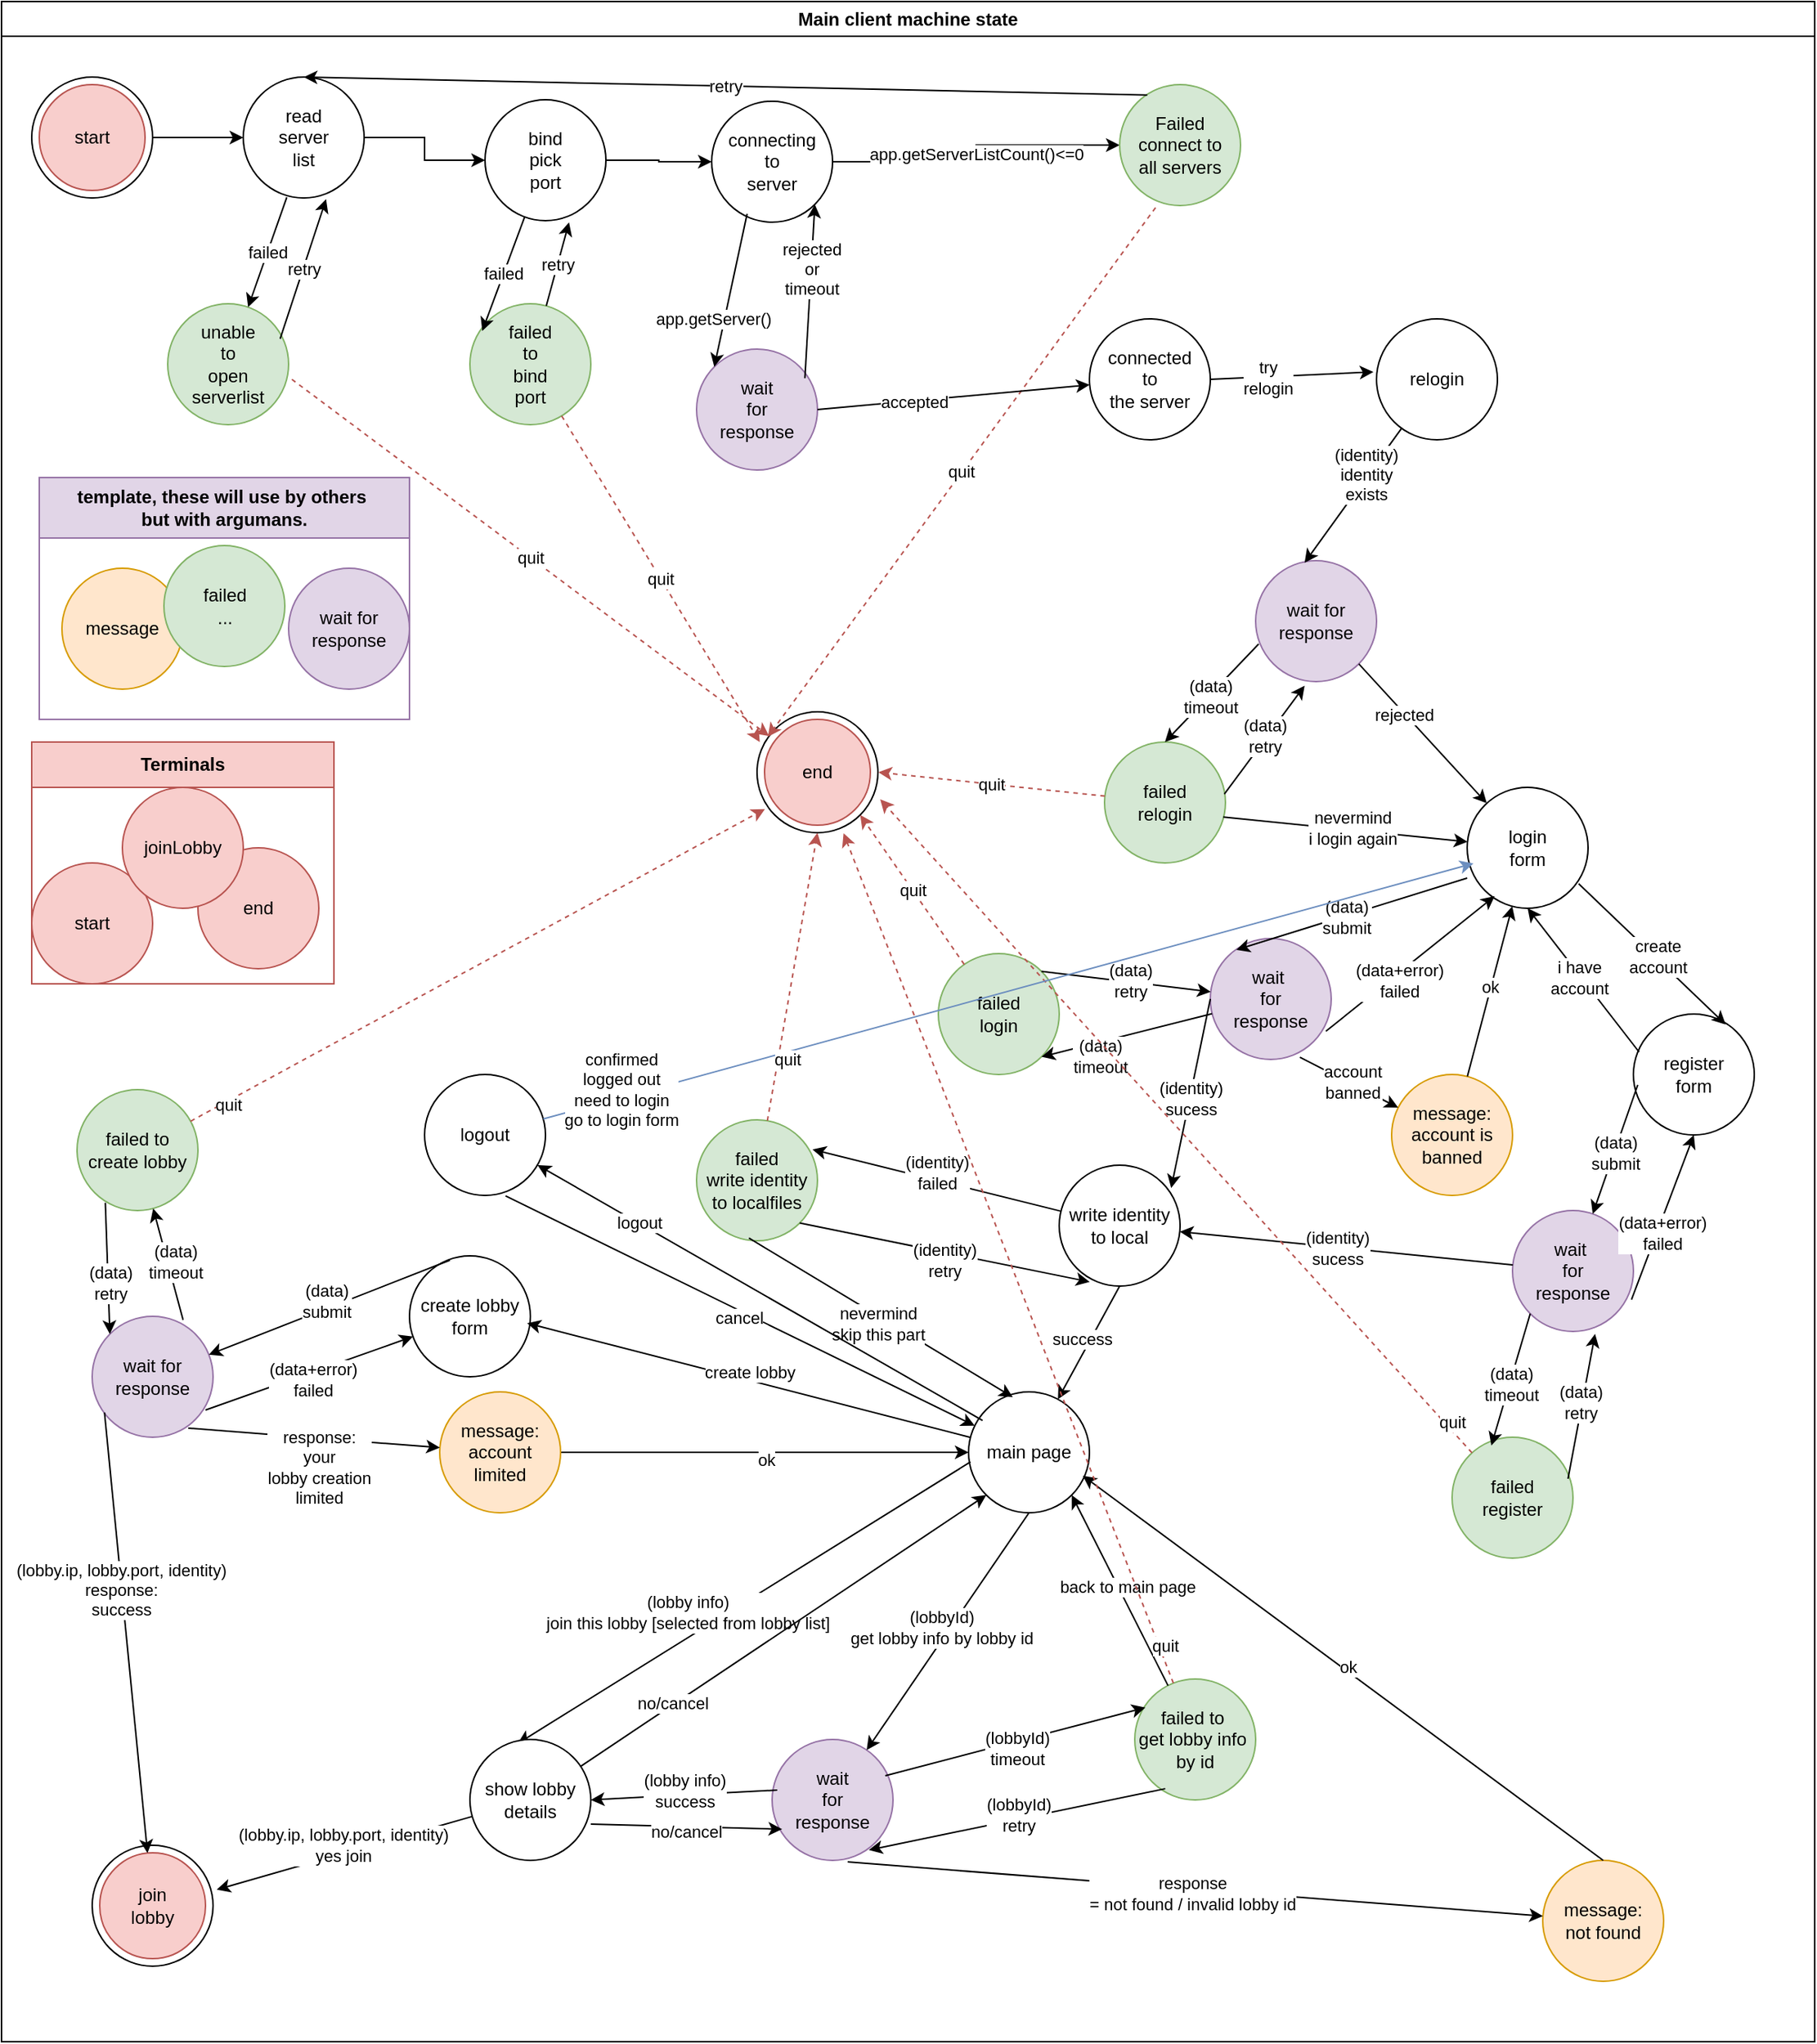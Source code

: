 <mxfile version="22.1.0" type="device">
  <diagram name="Page-1" id="zZIjlVgIFrnFrHsxci6c">
    <mxGraphModel dx="1195" dy="624" grid="1" gridSize="10" guides="1" tooltips="1" connect="1" arrows="1" fold="1" page="1" pageScale="1" pageWidth="850" pageHeight="1100" math="0" shadow="0">
      <root>
        <mxCell id="0" />
        <mxCell id="1" parent="0" />
        <mxCell id="mUu3V_M0jlN69xFy6iNN-3" value="Main client machine state" style="swimlane;whiteSpace=wrap;html=1;" parent="1" vertex="1">
          <mxGeometry x="10" y="10" width="1200" height="1350" as="geometry" />
        </mxCell>
        <mxCell id="mUu3V_M0jlN69xFy6iNN-9" style="edgeStyle=orthogonalEdgeStyle;rounded=0;orthogonalLoop=1;jettySize=auto;html=1;" parent="mUu3V_M0jlN69xFy6iNN-3" source="mUu3V_M0jlN69xFy6iNN-6" target="mUu3V_M0jlN69xFy6iNN-8" edge="1">
          <mxGeometry relative="1" as="geometry" />
        </mxCell>
        <mxCell id="mUu3V_M0jlN69xFy6iNN-6" value="" style="ellipse;whiteSpace=wrap;html=1;aspect=fixed;" parent="mUu3V_M0jlN69xFy6iNN-3" vertex="1">
          <mxGeometry x="20" y="50" width="80" height="80" as="geometry" />
        </mxCell>
        <mxCell id="mUu3V_M0jlN69xFy6iNN-7" value="start" style="ellipse;whiteSpace=wrap;html=1;aspect=fixed;fillColor=#f8cecc;strokeColor=#b85450;" parent="mUu3V_M0jlN69xFy6iNN-3" vertex="1">
          <mxGeometry x="25" y="55" width="70" height="70" as="geometry" />
        </mxCell>
        <mxCell id="mUu3V_M0jlN69xFy6iNN-19" value="" style="edgeStyle=orthogonalEdgeStyle;rounded=0;orthogonalLoop=1;jettySize=auto;html=1;" parent="mUu3V_M0jlN69xFy6iNN-3" source="mUu3V_M0jlN69xFy6iNN-8" target="mUu3V_M0jlN69xFy6iNN-18" edge="1">
          <mxGeometry relative="1" as="geometry" />
        </mxCell>
        <mxCell id="mUu3V_M0jlN69xFy6iNN-8" value="read&lt;br&gt;server&lt;br&gt;list" style="ellipse;whiteSpace=wrap;html=1;aspect=fixed;" parent="mUu3V_M0jlN69xFy6iNN-3" vertex="1">
          <mxGeometry x="160" y="50" width="80" height="80" as="geometry" />
        </mxCell>
        <mxCell id="mUu3V_M0jlN69xFy6iNN-10" value="unable&lt;br&gt;to&lt;br&gt;open&lt;br&gt;serverlist" style="ellipse;whiteSpace=wrap;html=1;aspect=fixed;fillColor=#d5e8d4;strokeColor=#82b366;" parent="mUu3V_M0jlN69xFy6iNN-3" vertex="1">
          <mxGeometry x="110" y="200" width="80" height="80" as="geometry" />
        </mxCell>
        <mxCell id="mUu3V_M0jlN69xFy6iNN-11" value="" style="ellipse;whiteSpace=wrap;html=1;aspect=fixed;" parent="mUu3V_M0jlN69xFy6iNN-3" vertex="1">
          <mxGeometry x="500" y="470" width="80" height="80" as="geometry" />
        </mxCell>
        <mxCell id="mUu3V_M0jlN69xFy6iNN-12" value="end" style="ellipse;whiteSpace=wrap;html=1;aspect=fixed;fillColor=#f8cecc;strokeColor=#b85450;" parent="mUu3V_M0jlN69xFy6iNN-3" vertex="1">
          <mxGeometry x="505" y="475" width="70" height="70" as="geometry" />
        </mxCell>
        <mxCell id="mUu3V_M0jlN69xFy6iNN-14" value="failed" style="endArrow=classic;html=1;rounded=0;exitX=0.36;exitY=0.995;exitDx=0;exitDy=0;exitPerimeter=0;" parent="mUu3V_M0jlN69xFy6iNN-3" source="mUu3V_M0jlN69xFy6iNN-8" target="mUu3V_M0jlN69xFy6iNN-10" edge="1">
          <mxGeometry width="50" height="50" relative="1" as="geometry">
            <mxPoint x="210" y="200" as="sourcePoint" />
            <mxPoint x="260" y="150" as="targetPoint" />
          </mxGeometry>
        </mxCell>
        <mxCell id="mUu3V_M0jlN69xFy6iNN-16" value="retry" style="endArrow=classic;html=1;rounded=0;exitX=0.93;exitY=0.29;exitDx=0;exitDy=0;exitPerimeter=0;entryX=0.685;entryY=1.01;entryDx=0;entryDy=0;entryPerimeter=0;" parent="mUu3V_M0jlN69xFy6iNN-3" source="mUu3V_M0jlN69xFy6iNN-10" target="mUu3V_M0jlN69xFy6iNN-8" edge="1">
          <mxGeometry width="50" height="50" relative="1" as="geometry">
            <mxPoint x="226" y="140" as="sourcePoint" />
            <mxPoint x="200" y="212" as="targetPoint" />
          </mxGeometry>
        </mxCell>
        <mxCell id="mUu3V_M0jlN69xFy6iNN-17" value="quit" style="endArrow=classic;html=1;rounded=0;exitX=1.027;exitY=0.625;exitDx=0;exitDy=0;exitPerimeter=0;fillColor=#f8cecc;strokeColor=#b85450;dashed=1;" parent="mUu3V_M0jlN69xFy6iNN-3" source="mUu3V_M0jlN69xFy6iNN-10" target="mUu3V_M0jlN69xFy6iNN-11" edge="1">
          <mxGeometry width="50" height="50" relative="1" as="geometry">
            <mxPoint x="260" y="272" as="sourcePoint" />
            <mxPoint x="291" y="180" as="targetPoint" />
          </mxGeometry>
        </mxCell>
        <mxCell id="mUu3V_M0jlN69xFy6iNN-22" value="" style="edgeStyle=orthogonalEdgeStyle;rounded=0;orthogonalLoop=1;jettySize=auto;html=1;" parent="mUu3V_M0jlN69xFy6iNN-3" source="mUu3V_M0jlN69xFy6iNN-18" target="mUu3V_M0jlN69xFy6iNN-20" edge="1">
          <mxGeometry relative="1" as="geometry" />
        </mxCell>
        <mxCell id="mUu3V_M0jlN69xFy6iNN-18" value="bind&lt;br&gt;pick&lt;br&gt;port" style="ellipse;whiteSpace=wrap;html=1;aspect=fixed;" parent="mUu3V_M0jlN69xFy6iNN-3" vertex="1">
          <mxGeometry x="320" y="65" width="80" height="80" as="geometry" />
        </mxCell>
        <mxCell id="mUu3V_M0jlN69xFy6iNN-33" value="app.getServerListCount()&amp;lt;=0" style="edgeStyle=orthogonalEdgeStyle;rounded=0;orthogonalLoop=1;jettySize=auto;html=1;entryX=0;entryY=0.5;entryDx=0;entryDy=0;" parent="mUu3V_M0jlN69xFy6iNN-3" source="mUu3V_M0jlN69xFy6iNN-20" target="mUu3V_M0jlN69xFy6iNN-30" edge="1">
          <mxGeometry relative="1" as="geometry" />
        </mxCell>
        <mxCell id="mUu3V_M0jlN69xFy6iNN-20" value="connecting&lt;br&gt;to&lt;br&gt;server" style="ellipse;whiteSpace=wrap;html=1;aspect=fixed;" parent="mUu3V_M0jlN69xFy6iNN-3" vertex="1">
          <mxGeometry x="470" y="66" width="80" height="80" as="geometry" />
        </mxCell>
        <mxCell id="mUu3V_M0jlN69xFy6iNN-21" value="failed&lt;br&gt;to&lt;br&gt;bind&lt;br&gt;port" style="ellipse;whiteSpace=wrap;html=1;aspect=fixed;fillColor=#d5e8d4;strokeColor=#82b366;" parent="mUu3V_M0jlN69xFy6iNN-3" vertex="1">
          <mxGeometry x="310" y="200" width="80" height="80" as="geometry" />
        </mxCell>
        <mxCell id="mUu3V_M0jlN69xFy6iNN-24" value="failed" style="endArrow=classic;html=1;rounded=0;entryX=0.102;entryY=0.225;entryDx=0;entryDy=0;entryPerimeter=0;" parent="mUu3V_M0jlN69xFy6iNN-3" source="mUu3V_M0jlN69xFy6iNN-18" target="mUu3V_M0jlN69xFy6iNN-21" edge="1">
          <mxGeometry width="50" height="50" relative="1" as="geometry">
            <mxPoint x="320" y="140" as="sourcePoint" />
            <mxPoint x="294" y="212" as="targetPoint" />
          </mxGeometry>
        </mxCell>
        <mxCell id="mUu3V_M0jlN69xFy6iNN-25" value="retry" style="endArrow=classic;html=1;rounded=0;entryX=0.695;entryY=1.014;entryDx=0;entryDy=0;entryPerimeter=0;" parent="mUu3V_M0jlN69xFy6iNN-3" source="mUu3V_M0jlN69xFy6iNN-21" target="mUu3V_M0jlN69xFy6iNN-18" edge="1">
          <mxGeometry width="50" height="50" relative="1" as="geometry">
            <mxPoint x="384" y="252" as="sourcePoint" />
            <mxPoint x="415" y="160" as="targetPoint" />
          </mxGeometry>
        </mxCell>
        <mxCell id="mUu3V_M0jlN69xFy6iNN-26" value="quit" style="endArrow=classic;html=1;rounded=0;fillColor=#f8cecc;strokeColor=#b85450;dashed=1;entryX=0.023;entryY=0.25;entryDx=0;entryDy=0;entryPerimeter=0;" parent="mUu3V_M0jlN69xFy6iNN-3" source="mUu3V_M0jlN69xFy6iNN-21" target="mUu3V_M0jlN69xFy6iNN-11" edge="1">
          <mxGeometry width="50" height="50" relative="1" as="geometry">
            <mxPoint x="202" y="260" as="sourcePoint" />
            <mxPoint x="518" y="496" as="targetPoint" />
          </mxGeometry>
        </mxCell>
        <mxCell id="mUu3V_M0jlN69xFy6iNN-27" value="wait&lt;br&gt;for&lt;br&gt;response" style="ellipse;whiteSpace=wrap;html=1;aspect=fixed;fillColor=#e1d5e7;strokeColor=#9673a6;" parent="mUu3V_M0jlN69xFy6iNN-3" vertex="1">
          <mxGeometry x="460" y="230" width="80" height="80" as="geometry" />
        </mxCell>
        <mxCell id="mUu3V_M0jlN69xFy6iNN-30" value="Failed&lt;br&gt;connect to&lt;br&gt;all servers" style="ellipse;whiteSpace=wrap;html=1;aspect=fixed;fillColor=#d5e8d4;strokeColor=#82b366;" parent="mUu3V_M0jlN69xFy6iNN-3" vertex="1">
          <mxGeometry x="740" y="55" width="80" height="80" as="geometry" />
        </mxCell>
        <mxCell id="mUu3V_M0jlN69xFy6iNN-31" value="app.getServer()" style="endArrow=classic;html=1;rounded=0;entryX=0;entryY=0;entryDx=0;entryDy=0;exitX=0.293;exitY=0.931;exitDx=0;exitDy=0;exitPerimeter=0;" parent="mUu3V_M0jlN69xFy6iNN-3" source="mUu3V_M0jlN69xFy6iNN-20" target="mUu3V_M0jlN69xFy6iNN-27" edge="1">
          <mxGeometry x="0.401" y="-7" width="50" height="50" relative="1" as="geometry">
            <mxPoint x="358" y="138" as="sourcePoint" />
            <mxPoint x="328" y="228" as="targetPoint" />
            <mxPoint as="offset" />
          </mxGeometry>
        </mxCell>
        <mxCell id="mUu3V_M0jlN69xFy6iNN-34" value="quit" style="endArrow=classic;html=1;rounded=0;fillColor=#f8cecc;strokeColor=#b85450;dashed=1;entryX=0.09;entryY=0.206;entryDx=0;entryDy=0;entryPerimeter=0;exitX=0.297;exitY=1.017;exitDx=0;exitDy=0;exitPerimeter=0;" parent="mUu3V_M0jlN69xFy6iNN-3" source="mUu3V_M0jlN69xFy6iNN-30" target="mUu3V_M0jlN69xFy6iNN-11" edge="1">
          <mxGeometry width="50" height="50" relative="1" as="geometry">
            <mxPoint x="381" y="284" as="sourcePoint" />
            <mxPoint x="512" y="500" as="targetPoint" />
          </mxGeometry>
        </mxCell>
        <mxCell id="mUu3V_M0jlN69xFy6iNN-35" value="retry" style="endArrow=classic;html=1;rounded=0;entryX=0.5;entryY=0;entryDx=0;entryDy=0;exitX=0.228;exitY=0.086;exitDx=0;exitDy=0;exitPerimeter=0;" parent="mUu3V_M0jlN69xFy6iNN-3" source="mUu3V_M0jlN69xFy6iNN-30" target="mUu3V_M0jlN69xFy6iNN-8" edge="1">
          <mxGeometry width="50" height="50" relative="1" as="geometry">
            <mxPoint x="503" y="134" as="sourcePoint" />
            <mxPoint x="492" y="232" as="targetPoint" />
          </mxGeometry>
        </mxCell>
        <mxCell id="mUu3V_M0jlN69xFy6iNN-36" value="rejected&lt;br&gt;or&lt;br&gt;timeout" style="endArrow=classic;html=1;rounded=0;entryX=1;entryY=1;entryDx=0;entryDy=0;exitX=0.896;exitY=0.241;exitDx=0;exitDy=0;exitPerimeter=0;" parent="mUu3V_M0jlN69xFy6iNN-3" source="mUu3V_M0jlN69xFy6iNN-27" target="mUu3V_M0jlN69xFy6iNN-20" edge="1">
          <mxGeometry x="0.248" width="50" height="50" relative="1" as="geometry">
            <mxPoint x="371" y="211" as="sourcePoint" />
            <mxPoint x="386" y="156" as="targetPoint" />
            <mxPoint as="offset" />
          </mxGeometry>
        </mxCell>
        <mxCell id="mUu3V_M0jlN69xFy6iNN-37" value="connected&lt;br&gt;to&lt;br&gt;the server" style="ellipse;whiteSpace=wrap;html=1;aspect=fixed;" parent="mUu3V_M0jlN69xFy6iNN-3" vertex="1">
          <mxGeometry x="720" y="210" width="80" height="80" as="geometry" />
        </mxCell>
        <mxCell id="mUu3V_M0jlN69xFy6iNN-38" value="accepted" style="endArrow=classic;html=1;rounded=0;exitX=1;exitY=0.5;exitDx=0;exitDy=0;" parent="mUu3V_M0jlN69xFy6iNN-3" source="mUu3V_M0jlN69xFy6iNN-27" target="mUu3V_M0jlN69xFy6iNN-37" edge="1">
          <mxGeometry x="-0.293" y="-1" width="50" height="50" relative="1" as="geometry">
            <mxPoint x="503" y="150" as="sourcePoint" />
            <mxPoint x="482" y="252" as="targetPoint" />
            <mxPoint as="offset" />
          </mxGeometry>
        </mxCell>
        <mxCell id="mUu3V_M0jlN69xFy6iNN-39" value="relogin" style="ellipse;whiteSpace=wrap;html=1;aspect=fixed;" parent="mUu3V_M0jlN69xFy6iNN-3" vertex="1">
          <mxGeometry x="910" y="210" width="80" height="80" as="geometry" />
        </mxCell>
        <mxCell id="mUu3V_M0jlN69xFy6iNN-40" value="try&lt;br&gt;relogin" style="endArrow=classic;html=1;rounded=0;exitX=1;exitY=0.5;exitDx=0;exitDy=0;entryX=-0.026;entryY=0.439;entryDx=0;entryDy=0;entryPerimeter=0;" parent="mUu3V_M0jlN69xFy6iNN-3" source="mUu3V_M0jlN69xFy6iNN-37" target="mUu3V_M0jlN69xFy6iNN-39" edge="1">
          <mxGeometry x="-0.293" y="-1" width="50" height="50" relative="1" as="geometry">
            <mxPoint x="550" y="280" as="sourcePoint" />
            <mxPoint x="760" y="263" as="targetPoint" />
            <mxPoint as="offset" />
          </mxGeometry>
        </mxCell>
        <mxCell id="mUu3V_M0jlN69xFy6iNN-41" value="wait for response" style="ellipse;whiteSpace=wrap;html=1;aspect=fixed;fillColor=#e1d5e7;strokeColor=#9673a6;" parent="mUu3V_M0jlN69xFy6iNN-3" vertex="1">
          <mxGeometry x="830" y="370" width="80" height="80" as="geometry" />
        </mxCell>
        <mxCell id="mUu3V_M0jlN69xFy6iNN-42" value="(identity)&lt;br&gt;identity&lt;br&gt;exists" style="endArrow=classic;html=1;rounded=0;entryX=0.405;entryY=0.017;entryDx=0;entryDy=0;entryPerimeter=0;" parent="mUu3V_M0jlN69xFy6iNN-3" source="mUu3V_M0jlN69xFy6iNN-39" target="mUu3V_M0jlN69xFy6iNN-41" edge="1">
          <mxGeometry x="-0.293" y="-1" width="50" height="50" relative="1" as="geometry">
            <mxPoint x="810" y="260" as="sourcePoint" />
            <mxPoint x="918" y="255" as="targetPoint" />
            <mxPoint as="offset" />
          </mxGeometry>
        </mxCell>
        <mxCell id="mUu3V_M0jlN69xFy6iNN-44" value="login&lt;br&gt;form" style="ellipse;whiteSpace=wrap;html=1;aspect=fixed;" parent="mUu3V_M0jlN69xFy6iNN-3" vertex="1">
          <mxGeometry x="970" y="520" width="80" height="80" as="geometry" />
        </mxCell>
        <mxCell id="mUu3V_M0jlN69xFy6iNN-45" value="rejected" style="endArrow=classic;html=1;rounded=0;exitX=1;exitY=1;exitDx=0;exitDy=0;" parent="mUu3V_M0jlN69xFy6iNN-3" source="mUu3V_M0jlN69xFy6iNN-41" target="mUu3V_M0jlN69xFy6iNN-44" edge="1">
          <mxGeometry x="-0.293" y="-1" width="50" height="50" relative="1" as="geometry">
            <mxPoint x="937" y="292" as="sourcePoint" />
            <mxPoint x="872" y="381" as="targetPoint" />
            <mxPoint as="offset" />
          </mxGeometry>
        </mxCell>
        <mxCell id="mUu3V_M0jlN69xFy6iNN-46" value="failed&lt;br&gt;relogin" style="ellipse;whiteSpace=wrap;html=1;aspect=fixed;fillColor=#d5e8d4;strokeColor=#82b366;" parent="mUu3V_M0jlN69xFy6iNN-3" vertex="1">
          <mxGeometry x="730" y="490" width="80" height="80" as="geometry" />
        </mxCell>
        <mxCell id="mUu3V_M0jlN69xFy6iNN-47" value="(data)&lt;br&gt;timeout" style="endArrow=classic;html=1;rounded=0;entryX=0.5;entryY=0;entryDx=0;entryDy=0;exitX=0.025;exitY=0.689;exitDx=0;exitDy=0;exitPerimeter=0;" parent="mUu3V_M0jlN69xFy6iNN-3" source="mUu3V_M0jlN69xFy6iNN-41" target="mUu3V_M0jlN69xFy6iNN-46" edge="1">
          <mxGeometry x="0.055" y="1" width="50" height="50" relative="1" as="geometry">
            <mxPoint x="937" y="292" as="sourcePoint" />
            <mxPoint x="872" y="381" as="targetPoint" />
            <mxPoint as="offset" />
          </mxGeometry>
        </mxCell>
        <mxCell id="mUu3V_M0jlN69xFy6iNN-48" value="quit" style="endArrow=classic;html=1;rounded=0;fillColor=#f8cecc;strokeColor=#b85450;dashed=1;entryX=1.076;entryY=0.5;entryDx=0;entryDy=0;entryPerimeter=0;" parent="mUu3V_M0jlN69xFy6iNN-3" source="mUu3V_M0jlN69xFy6iNN-46" target="mUu3V_M0jlN69xFy6iNN-12" edge="1">
          <mxGeometry width="50" height="50" relative="1" as="geometry">
            <mxPoint x="381" y="284" as="sourcePoint" />
            <mxPoint x="512" y="500" as="targetPoint" />
          </mxGeometry>
        </mxCell>
        <mxCell id="mUu3V_M0jlN69xFy6iNN-49" value="(data)&lt;br&gt;retry" style="endArrow=classic;html=1;rounded=0;entryX=0.405;entryY=1.034;entryDx=0;entryDy=0;exitX=0.991;exitY=0.431;exitDx=0;exitDy=0;exitPerimeter=0;entryPerimeter=0;" parent="mUu3V_M0jlN69xFy6iNN-3" source="mUu3V_M0jlN69xFy6iNN-46" target="mUu3V_M0jlN69xFy6iNN-41" edge="1">
          <mxGeometry x="0.055" y="1" width="50" height="50" relative="1" as="geometry">
            <mxPoint x="842" y="435" as="sourcePoint" />
            <mxPoint x="780" y="500" as="targetPoint" />
            <mxPoint as="offset" />
          </mxGeometry>
        </mxCell>
        <mxCell id="mUu3V_M0jlN69xFy6iNN-51" value="nevermind&lt;br&gt;i login again" style="endArrow=classic;html=1;rounded=0;exitX=0.982;exitY=0.62;exitDx=0;exitDy=0;exitPerimeter=0;" parent="mUu3V_M0jlN69xFy6iNN-3" source="mUu3V_M0jlN69xFy6iNN-46" target="mUu3V_M0jlN69xFy6iNN-44" edge="1">
          <mxGeometry x="0.055" y="1" width="50" height="50" relative="1" as="geometry">
            <mxPoint x="819" y="534" as="sourcePoint" />
            <mxPoint x="872" y="463" as="targetPoint" />
            <mxPoint as="offset" />
          </mxGeometry>
        </mxCell>
        <mxCell id="mUu3V_M0jlN69xFy6iNN-52" value="register&lt;br&gt;form" style="ellipse;whiteSpace=wrap;html=1;aspect=fixed;" parent="mUu3V_M0jlN69xFy6iNN-3" vertex="1">
          <mxGeometry x="1080" y="670" width="80" height="80" as="geometry" />
        </mxCell>
        <mxCell id="mUu3V_M0jlN69xFy6iNN-53" value="create&lt;br&gt;account" style="endArrow=classic;html=1;rounded=0;entryX=0.763;entryY=0.086;entryDx=0;entryDy=0;entryPerimeter=0;exitX=0.922;exitY=0.797;exitDx=0;exitDy=0;exitPerimeter=0;" parent="mUu3V_M0jlN69xFy6iNN-3" source="mUu3V_M0jlN69xFy6iNN-44" target="mUu3V_M0jlN69xFy6iNN-52" edge="1">
          <mxGeometry x="0.055" y="1" width="50" height="50" relative="1" as="geometry">
            <mxPoint x="819" y="550" as="sourcePoint" />
            <mxPoint x="980" y="566" as="targetPoint" />
            <mxPoint as="offset" />
          </mxGeometry>
        </mxCell>
        <mxCell id="mUu3V_M0jlN69xFy6iNN-55" value="i have&lt;br&gt;account" style="endArrow=classic;html=1;rounded=0;entryX=0.5;entryY=1;entryDx=0;entryDy=0;exitX=0.047;exitY=0.314;exitDx=0;exitDy=0;exitPerimeter=0;" parent="mUu3V_M0jlN69xFy6iNN-3" source="mUu3V_M0jlN69xFy6iNN-52" target="mUu3V_M0jlN69xFy6iNN-44" edge="1">
          <mxGeometry x="0.055" y="1" width="50" height="50" relative="1" as="geometry">
            <mxPoint x="1054" y="594" as="sourcePoint" />
            <mxPoint x="1100" y="670" as="targetPoint" />
            <mxPoint as="offset" />
          </mxGeometry>
        </mxCell>
        <mxCell id="mUu3V_M0jlN69xFy6iNN-56" value="wait&amp;nbsp;&lt;br&gt;for&lt;br&gt;response" style="ellipse;whiteSpace=wrap;html=1;aspect=fixed;fillColor=#e1d5e7;strokeColor=#9673a6;" parent="mUu3V_M0jlN69xFy6iNN-3" vertex="1">
          <mxGeometry x="800" y="620" width="80" height="80" as="geometry" />
        </mxCell>
        <mxCell id="mUu3V_M0jlN69xFy6iNN-57" value="(data)&lt;br&gt;submit" style="endArrow=classic;html=1;rounded=0;exitX=0;exitY=0.75;exitDx=0;exitDy=0;exitPerimeter=0;entryX=0.215;entryY=0.094;entryDx=0;entryDy=0;entryPerimeter=0;" parent="mUu3V_M0jlN69xFy6iNN-3" source="mUu3V_M0jlN69xFy6iNN-44" target="mUu3V_M0jlN69xFy6iNN-56" edge="1">
          <mxGeometry x="0.055" y="1" width="50" height="50" relative="1" as="geometry">
            <mxPoint x="819" y="550" as="sourcePoint" />
            <mxPoint x="980" y="566" as="targetPoint" />
            <mxPoint as="offset" />
          </mxGeometry>
        </mxCell>
        <mxCell id="mUu3V_M0jlN69xFy6iNN-58" value="(data+error)&lt;br&gt;failed" style="endArrow=classic;html=1;rounded=0;exitX=0.956;exitY=0.767;exitDx=0;exitDy=0;exitPerimeter=0;entryX=0.227;entryY=0.9;entryDx=0;entryDy=0;entryPerimeter=0;" parent="mUu3V_M0jlN69xFy6iNN-3" source="mUu3V_M0jlN69xFy6iNN-56" target="mUu3V_M0jlN69xFy6iNN-44" edge="1">
          <mxGeometry x="-0.179" y="-4" width="50" height="50" relative="1" as="geometry">
            <mxPoint x="980" y="590" as="sourcePoint" />
            <mxPoint x="915" y="679" as="targetPoint" />
            <mxPoint as="offset" />
          </mxGeometry>
        </mxCell>
        <mxCell id="mUu3V_M0jlN69xFy6iNN-59" value="write identity&lt;br&gt;to local" style="ellipse;whiteSpace=wrap;html=1;aspect=fixed;" parent="mUu3V_M0jlN69xFy6iNN-3" vertex="1">
          <mxGeometry x="700" y="770" width="80" height="80" as="geometry" />
        </mxCell>
        <mxCell id="mUu3V_M0jlN69xFy6iNN-60" value="(identity)&lt;br&gt;sucess" style="endArrow=classic;html=1;rounded=0;exitX=0;exitY=0.5;exitDx=0;exitDy=0;entryX=0.926;entryY=0.189;entryDx=0;entryDy=0;entryPerimeter=0;" parent="mUu3V_M0jlN69xFy6iNN-3" source="mUu3V_M0jlN69xFy6iNN-56" target="mUu3V_M0jlN69xFy6iNN-59" edge="1">
          <mxGeometry x="0.055" y="1" width="50" height="50" relative="1" as="geometry">
            <mxPoint x="980" y="590" as="sourcePoint" />
            <mxPoint x="877" y="688" as="targetPoint" />
            <mxPoint as="offset" />
          </mxGeometry>
        </mxCell>
        <mxCell id="MNkin6jmWmLy1GRW9jXS-1" value="wait&amp;nbsp;&lt;br&gt;for&lt;br&gt;response" style="ellipse;whiteSpace=wrap;html=1;aspect=fixed;fillColor=#e1d5e7;strokeColor=#9673a6;" vertex="1" parent="mUu3V_M0jlN69xFy6iNN-3">
          <mxGeometry x="1000" y="800" width="80" height="80" as="geometry" />
        </mxCell>
        <mxCell id="MNkin6jmWmLy1GRW9jXS-2" value="(data)&lt;br&gt;submit" style="endArrow=classic;html=1;rounded=0;exitX=0.036;exitY=0.586;exitDx=0;exitDy=0;exitPerimeter=0;" edge="1" parent="mUu3V_M0jlN69xFy6iNN-3" source="mUu3V_M0jlN69xFy6iNN-52" target="MNkin6jmWmLy1GRW9jXS-1">
          <mxGeometry x="0.055" y="1" width="50" height="50" relative="1" as="geometry">
            <mxPoint x="1061.5" y="710" as="sourcePoint" />
            <mxPoint x="958.5" y="808" as="targetPoint" />
            <mxPoint as="offset" />
          </mxGeometry>
        </mxCell>
        <mxCell id="MNkin6jmWmLy1GRW9jXS-3" value="(data+error)&lt;br&gt;failed" style="endArrow=classic;html=1;rounded=0;exitX=0.984;exitY=0.737;exitDx=0;exitDy=0;exitPerimeter=0;entryX=0.5;entryY=1;entryDx=0;entryDy=0;" edge="1" parent="mUu3V_M0jlN69xFy6iNN-3" source="MNkin6jmWmLy1GRW9jXS-1" target="mUu3V_M0jlN69xFy6iNN-52">
          <mxGeometry x="-0.179" y="-4" width="50" height="50" relative="1" as="geometry">
            <mxPoint x="936" y="741" as="sourcePoint" />
            <mxPoint x="1009" y="611" as="targetPoint" />
            <mxPoint as="offset" />
          </mxGeometry>
        </mxCell>
        <mxCell id="MNkin6jmWmLy1GRW9jXS-4" value="(identity)&lt;br&gt;sucess" style="endArrow=classic;html=1;rounded=0;" edge="1" parent="mUu3V_M0jlN69xFy6iNN-3" source="MNkin6jmWmLy1GRW9jXS-1" target="mUu3V_M0jlN69xFy6iNN-59">
          <mxGeometry x="0.055" y="1" width="50" height="50" relative="1" as="geometry">
            <mxPoint x="870" y="780" as="sourcePoint" />
            <mxPoint x="794" y="855" as="targetPoint" />
            <mxPoint as="offset" />
          </mxGeometry>
        </mxCell>
        <mxCell id="MNkin6jmWmLy1GRW9jXS-5" value="failed&lt;br&gt;register" style="ellipse;whiteSpace=wrap;html=1;aspect=fixed;fillColor=#d5e8d4;strokeColor=#82b366;" vertex="1" parent="mUu3V_M0jlN69xFy6iNN-3">
          <mxGeometry x="960" y="950" width="80" height="80" as="geometry" />
        </mxCell>
        <mxCell id="MNkin6jmWmLy1GRW9jXS-6" value="failed&lt;br&gt;login" style="ellipse;whiteSpace=wrap;html=1;aspect=fixed;fillColor=#d5e8d4;strokeColor=#82b366;" vertex="1" parent="mUu3V_M0jlN69xFy6iNN-3">
          <mxGeometry x="620" y="630" width="80" height="80" as="geometry" />
        </mxCell>
        <mxCell id="MNkin6jmWmLy1GRW9jXS-7" value="(data)&lt;br&gt;timeout" style="endArrow=classic;html=1;rounded=0;entryX=1;entryY=1;entryDx=0;entryDy=0;" edge="1" parent="mUu3V_M0jlN69xFy6iNN-3" source="mUu3V_M0jlN69xFy6iNN-56" target="MNkin6jmWmLy1GRW9jXS-6">
          <mxGeometry x="0.354" y="9" width="50" height="50" relative="1" as="geometry">
            <mxPoint x="860" y="720" as="sourcePoint" />
            <mxPoint x="784" y="795" as="targetPoint" />
            <mxPoint as="offset" />
          </mxGeometry>
        </mxCell>
        <mxCell id="MNkin6jmWmLy1GRW9jXS-8" value="(data)&lt;br&gt;retry" style="endArrow=classic;html=1;rounded=0;exitX=1;exitY=0;exitDx=0;exitDy=0;" edge="1" parent="mUu3V_M0jlN69xFy6iNN-3" source="MNkin6jmWmLy1GRW9jXS-6" target="mUu3V_M0jlN69xFy6iNN-56">
          <mxGeometry x="0.052" y="1" width="50" height="50" relative="1" as="geometry">
            <mxPoint x="860" y="718" as="sourcePoint" />
            <mxPoint x="698" y="708" as="targetPoint" />
            <mxPoint as="offset" />
          </mxGeometry>
        </mxCell>
        <mxCell id="MNkin6jmWmLy1GRW9jXS-9" value="quit" style="endArrow=classic;html=1;rounded=0;fillColor=#f8cecc;strokeColor=#b85450;dashed=1;entryX=1;entryY=1;entryDx=0;entryDy=0;" edge="1" parent="mUu3V_M0jlN69xFy6iNN-3" source="MNkin6jmWmLy1GRW9jXS-6" target="mUu3V_M0jlN69xFy6iNN-11">
          <mxGeometry width="50" height="50" relative="1" as="geometry">
            <mxPoint x="740" y="536" as="sourcePoint" />
            <mxPoint x="590" y="520" as="targetPoint" />
          </mxGeometry>
        </mxCell>
        <mxCell id="MNkin6jmWmLy1GRW9jXS-10" value="(data)&lt;br&gt;timeout" style="endArrow=classic;html=1;rounded=0;exitX=0;exitY=1;exitDx=0;exitDy=0;entryX=0.325;entryY=0.069;entryDx=0;entryDy=0;entryPerimeter=0;" edge="1" parent="mUu3V_M0jlN69xFy6iNN-3" source="MNkin6jmWmLy1GRW9jXS-1" target="MNkin6jmWmLy1GRW9jXS-5">
          <mxGeometry x="0.055" y="1" width="50" height="50" relative="1" as="geometry">
            <mxPoint x="1093" y="727" as="sourcePoint" />
            <mxPoint x="1063" y="812" as="targetPoint" />
            <mxPoint as="offset" />
          </mxGeometry>
        </mxCell>
        <mxCell id="MNkin6jmWmLy1GRW9jXS-11" value="(data)&lt;br&gt;retry" style="endArrow=classic;html=1;rounded=0;entryX=0.683;entryY=1.021;entryDx=0;entryDy=0;entryPerimeter=0;exitX=0.959;exitY=0.344;exitDx=0;exitDy=0;exitPerimeter=0;" edge="1" parent="mUu3V_M0jlN69xFy6iNN-3" source="MNkin6jmWmLy1GRW9jXS-5" target="MNkin6jmWmLy1GRW9jXS-1">
          <mxGeometry x="0.055" y="1" width="50" height="50" relative="1" as="geometry">
            <mxPoint x="1022" y="878" as="sourcePoint" />
            <mxPoint x="996" y="966" as="targetPoint" />
            <mxPoint as="offset" />
          </mxGeometry>
        </mxCell>
        <mxCell id="MNkin6jmWmLy1GRW9jXS-12" value="quit" style="endArrow=classic;html=1;rounded=0;fillColor=#f8cecc;strokeColor=#b85450;dashed=1;entryX=1.019;entryY=0.724;entryDx=0;entryDy=0;entryPerimeter=0;" edge="1" parent="mUu3V_M0jlN69xFy6iNN-3" source="MNkin6jmWmLy1GRW9jXS-5" target="mUu3V_M0jlN69xFy6iNN-11">
          <mxGeometry x="-0.918" y="-4" width="50" height="50" relative="1" as="geometry">
            <mxPoint x="647" y="647" as="sourcePoint" />
            <mxPoint x="578" y="548" as="targetPoint" />
            <mxPoint as="offset" />
          </mxGeometry>
        </mxCell>
        <mxCell id="MNkin6jmWmLy1GRW9jXS-13" value="failed&lt;br&gt;write identity&lt;br&gt;to localfiles" style="ellipse;whiteSpace=wrap;html=1;aspect=fixed;fillColor=#d5e8d4;strokeColor=#82b366;" vertex="1" parent="mUu3V_M0jlN69xFy6iNN-3">
          <mxGeometry x="460" y="740" width="80" height="80" as="geometry" />
        </mxCell>
        <mxCell id="MNkin6jmWmLy1GRW9jXS-14" value="(identity)&lt;br&gt;failed" style="endArrow=classic;html=1;rounded=0;entryX=0.959;entryY=0.245;entryDx=0;entryDy=0;entryPerimeter=0;" edge="1" parent="mUu3V_M0jlN69xFy6iNN-3" source="mUu3V_M0jlN69xFy6iNN-59" target="MNkin6jmWmLy1GRW9jXS-13">
          <mxGeometry x="0.008" y="-5" width="50" height="50" relative="1" as="geometry">
            <mxPoint x="860" y="718" as="sourcePoint" />
            <mxPoint x="698" y="708" as="targetPoint" />
            <mxPoint as="offset" />
          </mxGeometry>
        </mxCell>
        <mxCell id="MNkin6jmWmLy1GRW9jXS-15" value="(identity)&lt;br&gt;retry" style="endArrow=classic;html=1;rounded=0;entryX=0.252;entryY=0.965;entryDx=0;entryDy=0;entryPerimeter=0;exitX=1;exitY=1;exitDx=0;exitDy=0;" edge="1" parent="mUu3V_M0jlN69xFy6iNN-3" source="MNkin6jmWmLy1GRW9jXS-13" target="mUu3V_M0jlN69xFy6iNN-59">
          <mxGeometry x="0.008" y="-5" width="50" height="50" relative="1" as="geometry">
            <mxPoint x="711" y="810" as="sourcePoint" />
            <mxPoint x="547" y="770" as="targetPoint" />
            <mxPoint as="offset" />
          </mxGeometry>
        </mxCell>
        <mxCell id="MNkin6jmWmLy1GRW9jXS-16" value="main page" style="ellipse;whiteSpace=wrap;html=1;aspect=fixed;" vertex="1" parent="mUu3V_M0jlN69xFy6iNN-3">
          <mxGeometry x="640" y="920" width="80" height="80" as="geometry" />
        </mxCell>
        <mxCell id="MNkin6jmWmLy1GRW9jXS-17" value="nevermind&lt;br&gt;skip this part" style="endArrow=classic;html=1;rounded=0;exitX=0.433;exitY=0.978;exitDx=0;exitDy=0;exitPerimeter=0;entryX=0.366;entryY=0.043;entryDx=0;entryDy=0;entryPerimeter=0;" edge="1" parent="mUu3V_M0jlN69xFy6iNN-3" source="MNkin6jmWmLy1GRW9jXS-13" target="MNkin6jmWmLy1GRW9jXS-16">
          <mxGeometry x="0.006" y="-5" width="50" height="50" relative="1" as="geometry">
            <mxPoint x="538" y="818" as="sourcePoint" />
            <mxPoint x="730" y="857" as="targetPoint" />
            <mxPoint as="offset" />
          </mxGeometry>
        </mxCell>
        <mxCell id="MNkin6jmWmLy1GRW9jXS-18" value="success" style="endArrow=classic;html=1;rounded=0;exitX=0.5;exitY=1;exitDx=0;exitDy=0;" edge="1" parent="mUu3V_M0jlN69xFy6iNN-3" source="mUu3V_M0jlN69xFy6iNN-59" target="MNkin6jmWmLy1GRW9jXS-16">
          <mxGeometry x="0.006" y="-5" width="50" height="50" relative="1" as="geometry">
            <mxPoint x="505" y="828" as="sourcePoint" />
            <mxPoint x="658" y="946" as="targetPoint" />
            <mxPoint as="offset" />
          </mxGeometry>
        </mxCell>
        <mxCell id="MNkin6jmWmLy1GRW9jXS-20" value="logout" style="ellipse;whiteSpace=wrap;html=1;aspect=fixed;" vertex="1" parent="mUu3V_M0jlN69xFy6iNN-3">
          <mxGeometry x="280" y="710" width="80" height="80" as="geometry" />
        </mxCell>
        <mxCell id="MNkin6jmWmLy1GRW9jXS-22" value="logout" style="endArrow=classic;html=1;rounded=0;exitX=0.116;exitY=0.236;exitDx=0;exitDy=0;exitPerimeter=0;" edge="1" parent="mUu3V_M0jlN69xFy6iNN-3" source="MNkin6jmWmLy1GRW9jXS-16" target="MNkin6jmWmLy1GRW9jXS-20">
          <mxGeometry x="0.546" width="50" height="50" relative="1" as="geometry">
            <mxPoint x="505" y="828" as="sourcePoint" />
            <mxPoint x="440" y="790" as="targetPoint" />
            <mxPoint as="offset" />
          </mxGeometry>
        </mxCell>
        <mxCell id="MNkin6jmWmLy1GRW9jXS-23" value="cancel" style="endArrow=classic;html=1;rounded=0;exitX=0.67;exitY=1.004;exitDx=0;exitDy=0;exitPerimeter=0;" edge="1" parent="mUu3V_M0jlN69xFy6iNN-3" source="MNkin6jmWmLy1GRW9jXS-20" target="MNkin6jmWmLy1GRW9jXS-16">
          <mxGeometry x="0.006" y="-5" width="50" height="50" relative="1" as="geometry">
            <mxPoint x="405" y="839" as="sourcePoint" />
            <mxPoint x="650" y="970" as="targetPoint" />
            <mxPoint as="offset" />
          </mxGeometry>
        </mxCell>
        <mxCell id="MNkin6jmWmLy1GRW9jXS-25" value="confirmed&lt;br&gt;logged out&lt;br&gt;need to login&lt;br&gt;go to login form" style="endArrow=classic;html=1;rounded=0;entryX=0.052;entryY=0.629;entryDx=0;entryDy=0;entryPerimeter=0;fillColor=#dae8fc;strokeColor=#6c8ebf;" edge="1" parent="mUu3V_M0jlN69xFy6iNN-3" source="MNkin6jmWmLy1GRW9jXS-20" target="mUu3V_M0jlN69xFy6iNN-44">
          <mxGeometry x="-0.829" y="5" width="50" height="50" relative="1" as="geometry">
            <mxPoint x="283" y="794" as="sourcePoint" />
            <mxPoint x="246" y="716" as="targetPoint" />
            <mxPoint as="offset" />
          </mxGeometry>
        </mxCell>
        <mxCell id="MNkin6jmWmLy1GRW9jXS-26" value="quit" style="endArrow=classic;html=1;rounded=0;fillColor=#f8cecc;strokeColor=#b85450;dashed=1;entryX=0.5;entryY=1;entryDx=0;entryDy=0;" edge="1" parent="mUu3V_M0jlN69xFy6iNN-3" source="MNkin6jmWmLy1GRW9jXS-13" target="mUu3V_M0jlN69xFy6iNN-11">
          <mxGeometry x="-0.563" y="-6" width="50" height="50" relative="1" as="geometry">
            <mxPoint x="647" y="647" as="sourcePoint" />
            <mxPoint x="578" y="548" as="targetPoint" />
            <mxPoint as="offset" />
          </mxGeometry>
        </mxCell>
        <mxCell id="MNkin6jmWmLy1GRW9jXS-27" value="" style="ellipse;whiteSpace=wrap;html=1;aspect=fixed;" vertex="1" parent="mUu3V_M0jlN69xFy6iNN-3">
          <mxGeometry x="60" y="1220" width="80" height="80" as="geometry" />
        </mxCell>
        <mxCell id="MNkin6jmWmLy1GRW9jXS-28" value="join&lt;br&gt;lobby" style="ellipse;whiteSpace=wrap;html=1;aspect=fixed;fillColor=#f8cecc;strokeColor=#b85450;" vertex="1" parent="mUu3V_M0jlN69xFy6iNN-3">
          <mxGeometry x="65" y="1225" width="70" height="70" as="geometry" />
        </mxCell>
        <mxCell id="MNkin6jmWmLy1GRW9jXS-29" value="(lobby info)&lt;br&gt;join this lobby [selected from lobby list]" style="endArrow=classic;html=1;rounded=0;exitX=0.016;exitY=0.579;exitDx=0;exitDy=0;exitPerimeter=0;entryX=0.396;entryY=0.033;entryDx=0;entryDy=0;entryPerimeter=0;" edge="1" parent="mUu3V_M0jlN69xFy6iNN-3" source="MNkin6jmWmLy1GRW9jXS-16" target="MNkin6jmWmLy1GRW9jXS-51">
          <mxGeometry x="0.199" y="-14" width="50" height="50" relative="1" as="geometry">
            <mxPoint x="647" y="975" as="sourcePoint" />
            <mxPoint x="250" y="1130" as="targetPoint" />
            <mxPoint as="offset" />
          </mxGeometry>
        </mxCell>
        <mxCell id="MNkin6jmWmLy1GRW9jXS-30" value="wait&lt;br&gt;for&lt;br&gt;response" style="ellipse;whiteSpace=wrap;html=1;aspect=fixed;fillColor=#e1d5e7;strokeColor=#9673a6;" vertex="1" parent="mUu3V_M0jlN69xFy6iNN-3">
          <mxGeometry x="510" y="1150" width="80" height="80" as="geometry" />
        </mxCell>
        <mxCell id="MNkin6jmWmLy1GRW9jXS-32" value="(lobbyId)&lt;br&gt;get lobby info by lobby id" style="endArrow=classic;html=1;rounded=0;exitX=0.5;exitY=1;exitDx=0;exitDy=0;" edge="1" parent="mUu3V_M0jlN69xFy6iNN-3" source="MNkin6jmWmLy1GRW9jXS-16" target="MNkin6jmWmLy1GRW9jXS-30">
          <mxGeometry x="0.003" y="-5" width="50" height="50" relative="1" as="geometry">
            <mxPoint x="314" y="870" as="sourcePoint" />
            <mxPoint x="655" y="993" as="targetPoint" />
            <mxPoint as="offset" />
          </mxGeometry>
        </mxCell>
        <mxCell id="MNkin6jmWmLy1GRW9jXS-33" value="(lobby.ip, lobby.port, identity)&lt;br&gt;yes join" style="endArrow=classic;html=1;rounded=0;entryX=1.031;entryY=0.367;entryDx=0;entryDy=0;entryPerimeter=0;" edge="1" parent="mUu3V_M0jlN69xFy6iNN-3" source="MNkin6jmWmLy1GRW9jXS-51" target="MNkin6jmWmLy1GRW9jXS-27">
          <mxGeometry x="0.001" y="-5" width="50" height="50" relative="1" as="geometry">
            <mxPoint x="680" y="1009" as="sourcePoint" />
            <mxPoint x="635" y="1191" as="targetPoint" />
            <mxPoint as="offset" />
          </mxGeometry>
        </mxCell>
        <mxCell id="MNkin6jmWmLy1GRW9jXS-34" value="failed to&amp;nbsp;&lt;br&gt;get lobby info&amp;nbsp;&lt;br&gt;by id" style="ellipse;whiteSpace=wrap;html=1;aspect=fixed;fillColor=#d5e8d4;strokeColor=#82b366;" vertex="1" parent="mUu3V_M0jlN69xFy6iNN-3">
          <mxGeometry x="750" y="1110" width="80" height="80" as="geometry" />
        </mxCell>
        <mxCell id="MNkin6jmWmLy1GRW9jXS-35" value="(lobbyId)&lt;br&gt;timeout" style="endArrow=classic;html=1;rounded=0;exitX=0.936;exitY=0.3;exitDx=0;exitDy=0;exitPerimeter=0;entryX=0.088;entryY=0.236;entryDx=0;entryDy=0;entryPerimeter=0;" edge="1" parent="mUu3V_M0jlN69xFy6iNN-3" source="MNkin6jmWmLy1GRW9jXS-30" target="MNkin6jmWmLy1GRW9jXS-34">
          <mxGeometry x="0.001" y="-5" width="50" height="50" relative="1" as="geometry">
            <mxPoint x="680" y="1009" as="sourcePoint" />
            <mxPoint x="635" y="1191" as="targetPoint" />
            <mxPoint as="offset" />
          </mxGeometry>
        </mxCell>
        <mxCell id="MNkin6jmWmLy1GRW9jXS-36" value="(lobbyId)&lt;br&gt;retry" style="endArrow=classic;html=1;rounded=0;exitX=0.252;exitY=0.907;exitDx=0;exitDy=0;exitPerimeter=0;entryX=0.8;entryY=0.914;entryDx=0;entryDy=0;entryPerimeter=0;" edge="1" parent="mUu3V_M0jlN69xFy6iNN-3" source="MNkin6jmWmLy1GRW9jXS-34" target="MNkin6jmWmLy1GRW9jXS-30">
          <mxGeometry x="-0.01" y="-3" width="50" height="50" relative="1" as="geometry">
            <mxPoint x="660" y="1214" as="sourcePoint" />
            <mxPoint x="790" y="1211" as="targetPoint" />
            <mxPoint as="offset" />
          </mxGeometry>
        </mxCell>
        <mxCell id="MNkin6jmWmLy1GRW9jXS-37" value="back to main page" style="endArrow=classic;html=1;rounded=0;entryX=1;entryY=1;entryDx=0;entryDy=0;" edge="1" parent="mUu3V_M0jlN69xFy6iNN-3" source="MNkin6jmWmLy1GRW9jXS-34" target="MNkin6jmWmLy1GRW9jXS-16">
          <mxGeometry x="0.001" y="-5" width="50" height="50" relative="1" as="geometry">
            <mxPoint x="660" y="1214" as="sourcePoint" />
            <mxPoint x="797" y="1189" as="targetPoint" />
            <mxPoint as="offset" />
          </mxGeometry>
        </mxCell>
        <mxCell id="MNkin6jmWmLy1GRW9jXS-38" value="message:&lt;br&gt;not found" style="ellipse;whiteSpace=wrap;html=1;aspect=fixed;fillColor=#ffe6cc;strokeColor=#d79b00;" vertex="1" parent="mUu3V_M0jlN69xFy6iNN-3">
          <mxGeometry x="1020" y="1230" width="80" height="80" as="geometry" />
        </mxCell>
        <mxCell id="MNkin6jmWmLy1GRW9jXS-39" value="response&lt;br&gt;= not found / invalid lobby id" style="endArrow=classic;html=1;rounded=0;exitX=0.625;exitY=1.013;exitDx=0;exitDy=0;exitPerimeter=0;" edge="1" parent="mUu3V_M0jlN69xFy6iNN-3" source="MNkin6jmWmLy1GRW9jXS-30" target="MNkin6jmWmLy1GRW9jXS-38">
          <mxGeometry x="-0.01" y="-3" width="50" height="50" relative="1" as="geometry">
            <mxPoint x="820" y="1243" as="sourcePoint" />
            <mxPoint x="649" y="1263" as="targetPoint" />
            <mxPoint as="offset" />
          </mxGeometry>
        </mxCell>
        <mxCell id="MNkin6jmWmLy1GRW9jXS-40" value="ok" style="endArrow=classic;html=1;rounded=0;exitX=0.5;exitY=0;exitDx=0;exitDy=0;entryX=0.945;entryY=0.693;entryDx=0;entryDy=0;entryPerimeter=0;" edge="1" parent="mUu3V_M0jlN69xFy6iNN-3" source="MNkin6jmWmLy1GRW9jXS-38" target="MNkin6jmWmLy1GRW9jXS-16">
          <mxGeometry x="-0.01" y="-3" width="50" height="50" relative="1" as="geometry">
            <mxPoint x="636" y="1267" as="sourcePoint" />
            <mxPoint x="784" y="1342" as="targetPoint" />
            <mxPoint as="offset" />
          </mxGeometry>
        </mxCell>
        <mxCell id="MNkin6jmWmLy1GRW9jXS-41" value="create lobby&lt;br&gt;form" style="ellipse;whiteSpace=wrap;html=1;aspect=fixed;" vertex="1" parent="mUu3V_M0jlN69xFy6iNN-3">
          <mxGeometry x="270" y="830" width="80" height="80" as="geometry" />
        </mxCell>
        <mxCell id="MNkin6jmWmLy1GRW9jXS-42" value="create lobby" style="endArrow=classic;html=1;rounded=0;entryX=0.973;entryY=0.557;entryDx=0;entryDy=0;entryPerimeter=0;" edge="1" parent="mUu3V_M0jlN69xFy6iNN-3" source="MNkin6jmWmLy1GRW9jXS-16" target="MNkin6jmWmLy1GRW9jXS-41">
          <mxGeometry x="0.003" y="-5" width="50" height="50" relative="1" as="geometry">
            <mxPoint x="670" y="1005" as="sourcePoint" />
            <mxPoint x="580" y="1165" as="targetPoint" />
            <mxPoint as="offset" />
          </mxGeometry>
        </mxCell>
        <mxCell id="MNkin6jmWmLy1GRW9jXS-43" value="wait for response" style="ellipse;whiteSpace=wrap;html=1;aspect=fixed;fillColor=#e1d5e7;strokeColor=#9673a6;" vertex="1" parent="mUu3V_M0jlN69xFy6iNN-3">
          <mxGeometry x="60" y="870" width="80" height="80" as="geometry" />
        </mxCell>
        <mxCell id="MNkin6jmWmLy1GRW9jXS-44" value="(data)&lt;br&gt;submit" style="endArrow=classic;html=1;rounded=0;exitX=0.334;exitY=0.036;exitDx=0;exitDy=0;exitPerimeter=0;" edge="1" parent="mUu3V_M0jlN69xFy6iNN-3" source="MNkin6jmWmLy1GRW9jXS-41" target="MNkin6jmWmLy1GRW9jXS-43">
          <mxGeometry x="0.003" y="-5" width="50" height="50" relative="1" as="geometry">
            <mxPoint x="650" y="976" as="sourcePoint" />
            <mxPoint x="318" y="1025" as="targetPoint" />
            <mxPoint as="offset" />
          </mxGeometry>
        </mxCell>
        <mxCell id="MNkin6jmWmLy1GRW9jXS-46" value="failed to create lobby" style="ellipse;whiteSpace=wrap;html=1;aspect=fixed;fillColor=#d5e8d4;strokeColor=#82b366;" vertex="1" parent="mUu3V_M0jlN69xFy6iNN-3">
          <mxGeometry x="50" y="720" width="80" height="80" as="geometry" />
        </mxCell>
        <mxCell id="MNkin6jmWmLy1GRW9jXS-47" value="(data)&lt;br&gt;timeout" style="endArrow=classic;html=1;rounded=0;exitX=0.752;exitY=0.029;exitDx=0;exitDy=0;exitPerimeter=0;" edge="1" parent="mUu3V_M0jlN69xFy6iNN-3" source="MNkin6jmWmLy1GRW9jXS-43" target="MNkin6jmWmLy1GRW9jXS-46">
          <mxGeometry x="0.003" y="-5" width="50" height="50" relative="1" as="geometry">
            <mxPoint x="286" y="913" as="sourcePoint" />
            <mxPoint x="147" y="919" as="targetPoint" />
            <mxPoint as="offset" />
          </mxGeometry>
        </mxCell>
        <mxCell id="MNkin6jmWmLy1GRW9jXS-48" value="(data)&lt;br&gt;retry" style="endArrow=classic;html=1;rounded=0;exitX=0.234;exitY=0.936;exitDx=0;exitDy=0;exitPerimeter=0;entryX=0;entryY=0;entryDx=0;entryDy=0;" edge="1" parent="mUu3V_M0jlN69xFy6iNN-3" source="MNkin6jmWmLy1GRW9jXS-46" target="MNkin6jmWmLy1GRW9jXS-43">
          <mxGeometry x="0.232" y="1" width="50" height="50" relative="1" as="geometry">
            <mxPoint x="130" y="892" as="sourcePoint" />
            <mxPoint x="109" y="809" as="targetPoint" />
            <mxPoint as="offset" />
          </mxGeometry>
        </mxCell>
        <mxCell id="MNkin6jmWmLy1GRW9jXS-49" value="quit" style="endArrow=classic;html=1;rounded=0;fillColor=#f8cecc;strokeColor=#b85450;dashed=1;entryX=0.066;entryY=0.804;entryDx=0;entryDy=0;entryPerimeter=0;" edge="1" parent="mUu3V_M0jlN69xFy6iNN-3" source="MNkin6jmWmLy1GRW9jXS-46" target="mUu3V_M0jlN69xFy6iNN-11">
          <mxGeometry x="-0.875" y="-2" width="50" height="50" relative="1" as="geometry">
            <mxPoint x="517" y="751" as="sourcePoint" />
            <mxPoint x="550" y="560" as="targetPoint" />
            <mxPoint as="offset" />
          </mxGeometry>
        </mxCell>
        <mxCell id="MNkin6jmWmLy1GRW9jXS-50" value="quit" style="endArrow=classic;html=1;rounded=0;fillColor=#f8cecc;strokeColor=#b85450;dashed=1;entryX=0.716;entryY=1.004;entryDx=0;entryDy=0;entryPerimeter=0;" edge="1" parent="mUu3V_M0jlN69xFy6iNN-3" source="MNkin6jmWmLy1GRW9jXS-34" target="mUu3V_M0jlN69xFy6iNN-11">
          <mxGeometry x="-0.918" y="-4" width="50" height="50" relative="1" as="geometry">
            <mxPoint x="983" y="970" as="sourcePoint" />
            <mxPoint x="592" y="538" as="targetPoint" />
            <mxPoint as="offset" />
          </mxGeometry>
        </mxCell>
        <mxCell id="MNkin6jmWmLy1GRW9jXS-51" value="show lobby details" style="ellipse;whiteSpace=wrap;html=1;aspect=fixed;" vertex="1" parent="mUu3V_M0jlN69xFy6iNN-3">
          <mxGeometry x="310" y="1150" width="80" height="80" as="geometry" />
        </mxCell>
        <mxCell id="MNkin6jmWmLy1GRW9jXS-52" value="(lobby info)&lt;br&gt;success" style="endArrow=classic;html=1;rounded=0;exitX=0.042;exitY=0.419;exitDx=0;exitDy=0;exitPerimeter=0;entryX=1;entryY=0.5;entryDx=0;entryDy=0;" edge="1" parent="mUu3V_M0jlN69xFy6iNN-3" source="MNkin6jmWmLy1GRW9jXS-30" target="MNkin6jmWmLy1GRW9jXS-51">
          <mxGeometry x="-0.01" y="-3" width="50" height="50" relative="1" as="geometry">
            <mxPoint x="780" y="1193" as="sourcePoint" />
            <mxPoint x="584" y="1233" as="targetPoint" />
            <mxPoint as="offset" />
          </mxGeometry>
        </mxCell>
        <mxCell id="MNkin6jmWmLy1GRW9jXS-53" value="no/cancel" style="endArrow=classic;html=1;rounded=0;entryX=0.083;entryY=0.742;entryDx=0;entryDy=0;entryPerimeter=0;exitX=1;exitY=0.7;exitDx=0;exitDy=0;exitPerimeter=0;" edge="1" parent="mUu3V_M0jlN69xFy6iNN-3" source="MNkin6jmWmLy1GRW9jXS-51" target="MNkin6jmWmLy1GRW9jXS-30">
          <mxGeometry x="-0.009" y="-3" width="50" height="50" relative="1" as="geometry">
            <mxPoint x="430" y="1290" as="sourcePoint" />
            <mxPoint x="433" y="1278" as="targetPoint" />
            <mxPoint as="offset" />
          </mxGeometry>
        </mxCell>
        <mxCell id="MNkin6jmWmLy1GRW9jXS-56" value="no/cancel" style="endArrow=classic;html=1;rounded=0;entryX=0;entryY=1;entryDx=0;entryDy=0;" edge="1" parent="mUu3V_M0jlN69xFy6iNN-3" source="MNkin6jmWmLy1GRW9jXS-51" target="MNkin6jmWmLy1GRW9jXS-16">
          <mxGeometry x="-0.541" y="1" width="50" height="50" relative="1" as="geometry">
            <mxPoint x="670" y="1005" as="sourcePoint" />
            <mxPoint x="350" y="1180" as="targetPoint" />
            <mxPoint as="offset" />
          </mxGeometry>
        </mxCell>
        <mxCell id="MNkin6jmWmLy1GRW9jXS-58" value="(lobby.ip, lobby.port, identity)&lt;br&gt;response:&lt;br&gt;success" style="endArrow=classic;html=1;rounded=0;exitX=0.102;exitY=0.796;exitDx=0;exitDy=0;exitPerimeter=0;" edge="1" parent="mUu3V_M0jlN69xFy6iNN-3" source="MNkin6jmWmLy1GRW9jXS-43" target="MNkin6jmWmLy1GRW9jXS-28">
          <mxGeometry x="-0.197" y="-1" width="50" height="50" relative="1" as="geometry">
            <mxPoint x="286" y="913" as="sourcePoint" />
            <mxPoint x="60.16" y="1056.56" as="targetPoint" />
            <mxPoint as="offset" />
          </mxGeometry>
        </mxCell>
        <mxCell id="MNkin6jmWmLy1GRW9jXS-59" value="(data+error)&lt;br&gt;failed" style="endArrow=classic;html=1;rounded=0;exitX=0.938;exitY=0.775;exitDx=0;exitDy=0;exitPerimeter=0;" edge="1" parent="mUu3V_M0jlN69xFy6iNN-3" source="MNkin6jmWmLy1GRW9jXS-43" target="MNkin6jmWmLy1GRW9jXS-41">
          <mxGeometry x="0.005" y="-5" width="50" height="50" relative="1" as="geometry">
            <mxPoint x="286" y="913" as="sourcePoint" />
            <mxPoint x="230" y="1050" as="targetPoint" />
            <mxPoint as="offset" />
          </mxGeometry>
        </mxCell>
        <mxCell id="MNkin6jmWmLy1GRW9jXS-60" value="ok" style="endArrow=classic;html=1;rounded=0;" edge="1" parent="mUu3V_M0jlN69xFy6iNN-3" source="MNkin6jmWmLy1GRW9jXS-64">
          <mxGeometry x="0.004" y="-5" width="50" height="50" relative="1" as="geometry">
            <mxPoint x="145" y="942" as="sourcePoint" />
            <mxPoint x="640" y="960" as="targetPoint" />
            <mxPoint as="offset" />
          </mxGeometry>
        </mxCell>
        <mxCell id="MNkin6jmWmLy1GRW9jXS-61" value="message:&lt;br&gt;account is banned" style="ellipse;whiteSpace=wrap;html=1;aspect=fixed;fillColor=#ffe6cc;strokeColor=#d79b00;" vertex="1" parent="mUu3V_M0jlN69xFy6iNN-3">
          <mxGeometry x="920" y="710" width="80" height="80" as="geometry" />
        </mxCell>
        <mxCell id="MNkin6jmWmLy1GRW9jXS-62" value="account&lt;br&gt;banned" style="endArrow=classic;html=1;rounded=0;exitX=0.741;exitY=0.982;exitDx=0;exitDy=0;exitPerimeter=0;" edge="1" parent="mUu3V_M0jlN69xFy6iNN-3" source="mUu3V_M0jlN69xFy6iNN-56" target="MNkin6jmWmLy1GRW9jXS-61">
          <mxGeometry x="0.048" y="1" width="50" height="50" relative="1" as="geometry">
            <mxPoint x="980" y="590" as="sourcePoint" />
            <mxPoint x="877" y="688" as="targetPoint" />
            <mxPoint as="offset" />
          </mxGeometry>
        </mxCell>
        <mxCell id="MNkin6jmWmLy1GRW9jXS-63" value="ok" style="endArrow=classic;html=1;rounded=0;" edge="1" parent="mUu3V_M0jlN69xFy6iNN-3" source="MNkin6jmWmLy1GRW9jXS-61" target="mUu3V_M0jlN69xFy6iNN-44">
          <mxGeometry x="0.048" y="1" width="50" height="50" relative="1" as="geometry">
            <mxPoint x="869" y="709" as="sourcePoint" />
            <mxPoint x="934" y="742" as="targetPoint" />
            <mxPoint as="offset" />
          </mxGeometry>
        </mxCell>
        <mxCell id="MNkin6jmWmLy1GRW9jXS-64" value="message:&lt;br&gt;account limited" style="ellipse;whiteSpace=wrap;html=1;aspect=fixed;fillColor=#ffe6cc;strokeColor=#d79b00;" vertex="1" parent="mUu3V_M0jlN69xFy6iNN-3">
          <mxGeometry x="290" y="920" width="80" height="80" as="geometry" />
        </mxCell>
        <mxCell id="MNkin6jmWmLy1GRW9jXS-65" value="response:&lt;br&gt;your&lt;br&gt;lobby creation&lt;br&gt;limited" style="endArrow=classic;html=1;rounded=0;exitX=0.795;exitY=0.925;exitDx=0;exitDy=0;exitPerimeter=0;" edge="1" parent="mUu3V_M0jlN69xFy6iNN-3" source="MNkin6jmWmLy1GRW9jXS-43" target="MNkin6jmWmLy1GRW9jXS-64">
          <mxGeometry x="0.056" y="-19" width="50" height="50" relative="1" as="geometry">
            <mxPoint x="134" y="954" as="sourcePoint" />
            <mxPoint x="650" y="970" as="targetPoint" />
            <mxPoint as="offset" />
          </mxGeometry>
        </mxCell>
        <mxCell id="MNkin6jmWmLy1GRW9jXS-69" value="template, these will use by others&amp;nbsp;&lt;br&gt;but with argumans." style="swimlane;whiteSpace=wrap;html=1;startSize=40;fillColor=#e1d5e7;strokeColor=#9673a6;" vertex="1" parent="mUu3V_M0jlN69xFy6iNN-3">
          <mxGeometry x="25" y="315" width="245" height="160" as="geometry" />
        </mxCell>
        <mxCell id="MNkin6jmWmLy1GRW9jXS-67" value="message" style="ellipse;whiteSpace=wrap;html=1;aspect=fixed;fillColor=#ffe6cc;strokeColor=#d79b00;" vertex="1" parent="MNkin6jmWmLy1GRW9jXS-69">
          <mxGeometry x="15" y="60" width="80" height="80" as="geometry" />
        </mxCell>
        <mxCell id="MNkin6jmWmLy1GRW9jXS-68" value="wait for response" style="ellipse;whiteSpace=wrap;html=1;aspect=fixed;fillColor=#e1d5e7;strokeColor=#9673a6;" vertex="1" parent="MNkin6jmWmLy1GRW9jXS-69">
          <mxGeometry x="165" y="60" width="80" height="80" as="geometry" />
        </mxCell>
        <mxCell id="MNkin6jmWmLy1GRW9jXS-75" value="failed&lt;br&gt;..." style="ellipse;whiteSpace=wrap;html=1;aspect=fixed;fillColor=#d5e8d4;strokeColor=#82b366;" vertex="1" parent="MNkin6jmWmLy1GRW9jXS-69">
          <mxGeometry x="82.5" y="45" width="80" height="80" as="geometry" />
        </mxCell>
        <mxCell id="MNkin6jmWmLy1GRW9jXS-70" value="Terminals" style="swimlane;whiteSpace=wrap;html=1;startSize=30;fillColor=#f8cecc;strokeColor=#b85450;" vertex="1" parent="mUu3V_M0jlN69xFy6iNN-3">
          <mxGeometry x="20" y="490" width="200" height="160" as="geometry" />
        </mxCell>
        <mxCell id="MNkin6jmWmLy1GRW9jXS-71" value="start" style="ellipse;whiteSpace=wrap;html=1;aspect=fixed;fillColor=#f8cecc;strokeColor=#b85450;" vertex="1" parent="MNkin6jmWmLy1GRW9jXS-70">
          <mxGeometry y="80" width="80" height="80" as="geometry" />
        </mxCell>
        <mxCell id="MNkin6jmWmLy1GRW9jXS-72" value="end" style="ellipse;whiteSpace=wrap;html=1;aspect=fixed;fillColor=#f8cecc;strokeColor=#b85450;" vertex="1" parent="MNkin6jmWmLy1GRW9jXS-70">
          <mxGeometry x="110" y="70" width="80" height="80" as="geometry" />
        </mxCell>
        <mxCell id="MNkin6jmWmLy1GRW9jXS-73" value="joinLobby" style="ellipse;whiteSpace=wrap;html=1;aspect=fixed;fillColor=#f8cecc;strokeColor=#b85450;" vertex="1" parent="MNkin6jmWmLy1GRW9jXS-70">
          <mxGeometry x="60" y="30" width="80" height="80" as="geometry" />
        </mxCell>
      </root>
    </mxGraphModel>
  </diagram>
</mxfile>

